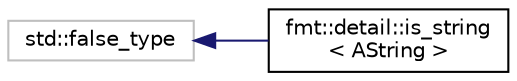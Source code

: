 digraph "Graphical Class Hierarchy"
{
 // LATEX_PDF_SIZE
  edge [fontname="Helvetica",fontsize="10",labelfontname="Helvetica",labelfontsize="10"];
  node [fontname="Helvetica",fontsize="10",shape=record];
  rankdir="LR";
  Node596 [label="std::false_type",height=0.2,width=0.4,color="grey75", fillcolor="white", style="filled",tooltip=" "];
  Node596 -> Node0 [dir="back",color="midnightblue",fontsize="10",style="solid",fontname="Helvetica"];
  Node0 [label="fmt::detail::is_string\l\< AString \>",height=0.2,width=0.4,color="black", fillcolor="white", style="filled",URL="$structfmt_1_1detail_1_1is__string_3_01AString_01_4.html",tooltip=" "];
}
